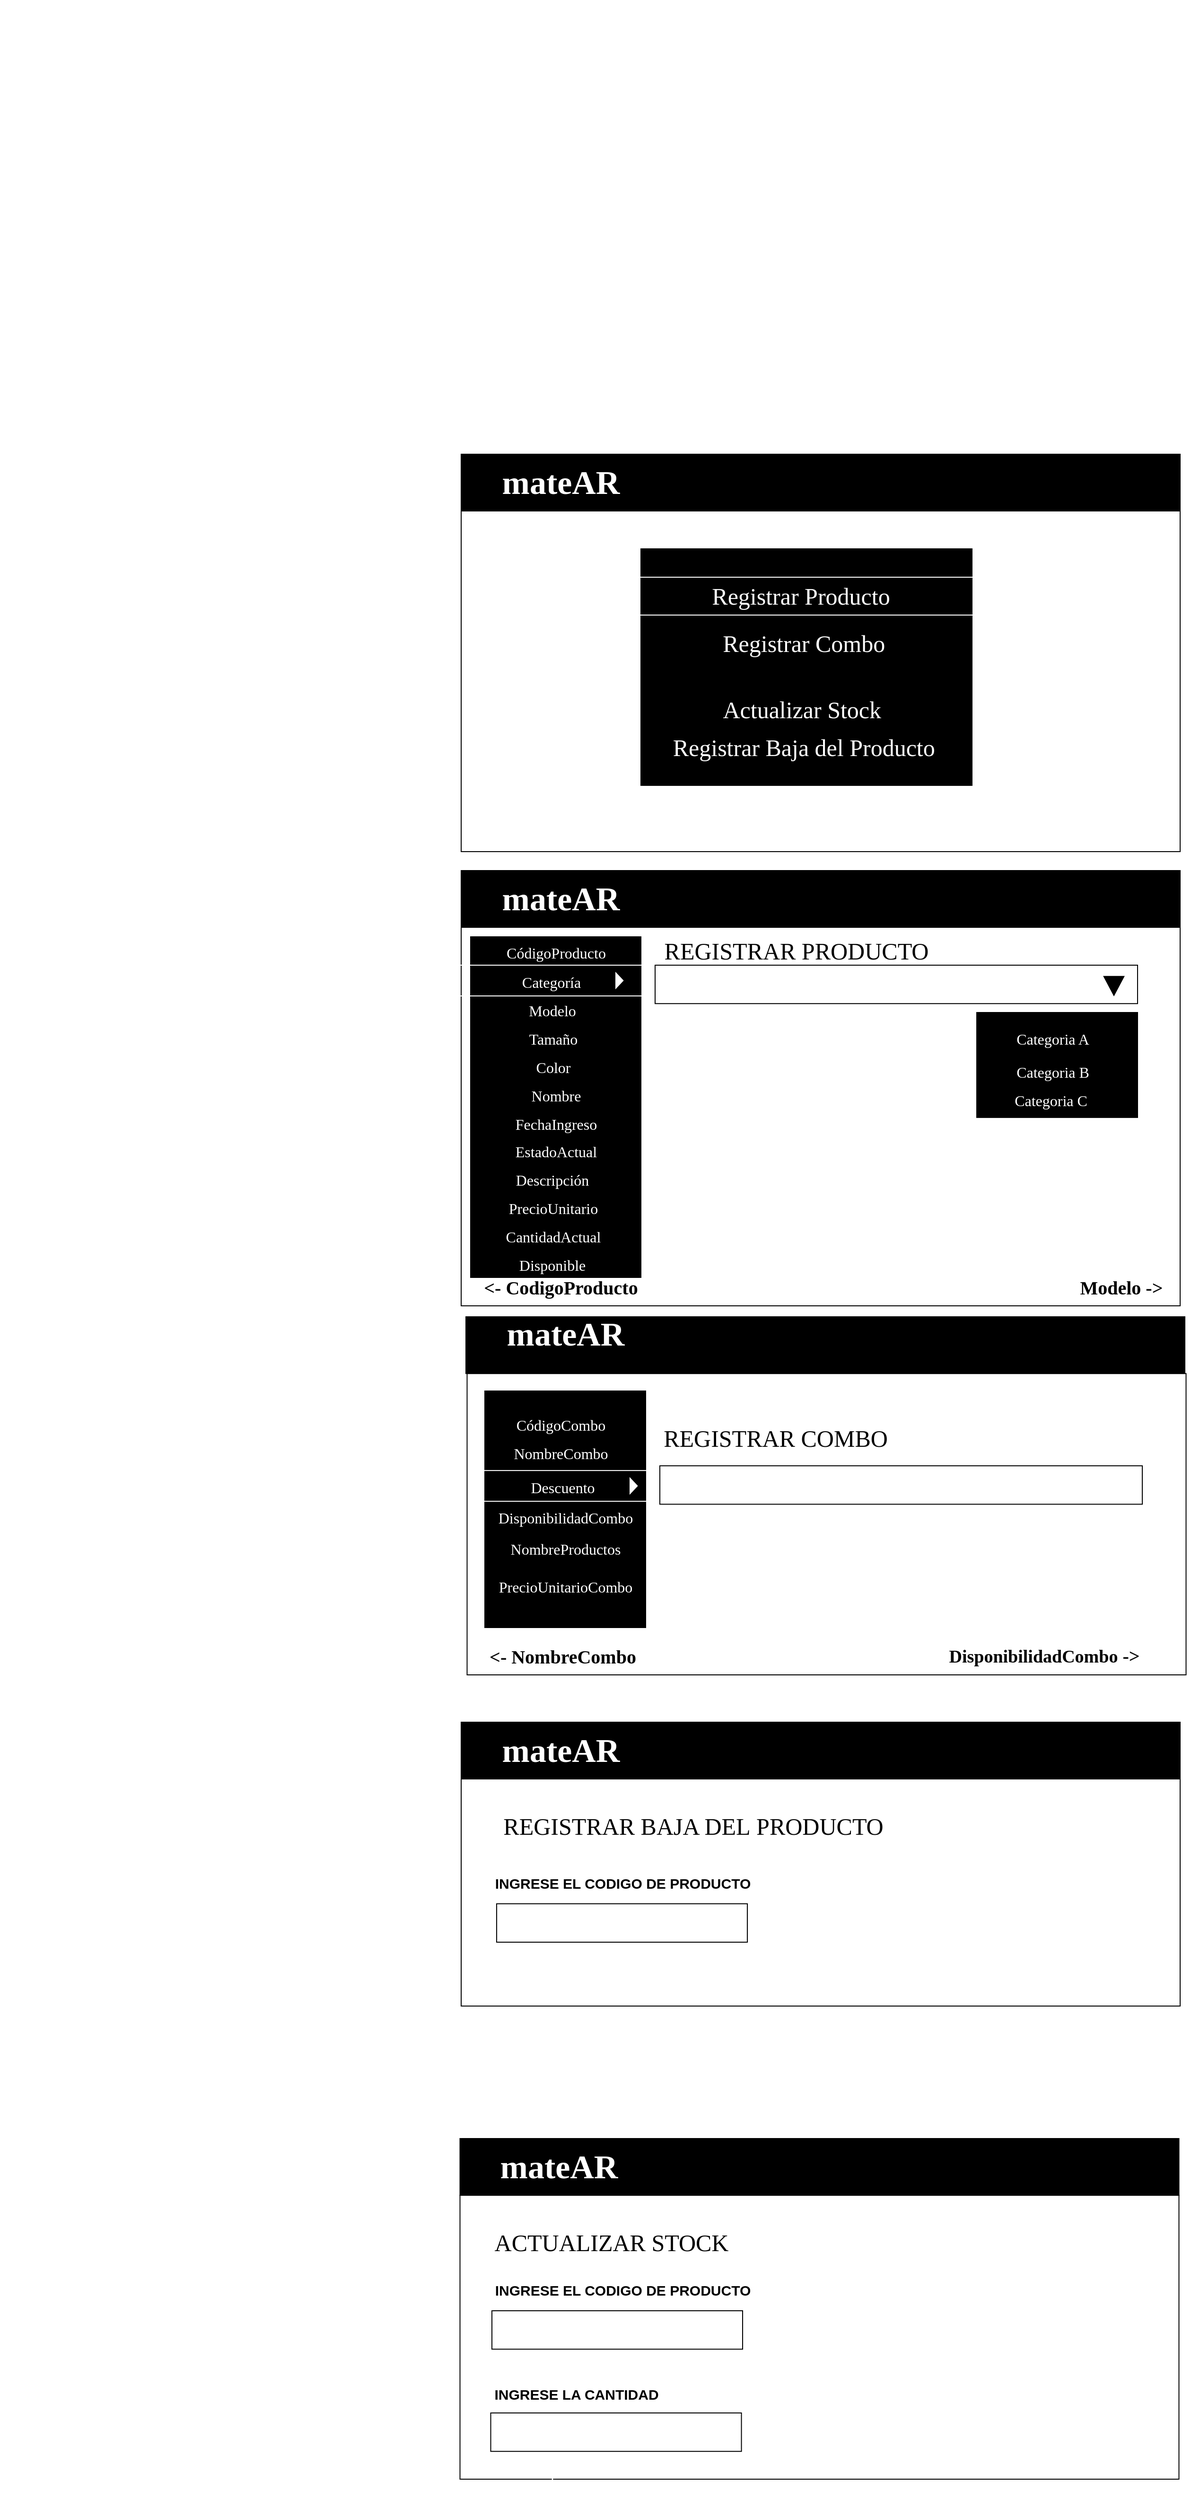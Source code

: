 <mxfile version="15.4.1" type="device"><diagram id="FbhibUbgQ25Hv6gma22Z" name="Page-1"><mxGraphModel dx="1695" dy="1619" grid="1" gridSize="10" guides="1" tooltips="1" connect="1" arrows="1" fold="1" page="1" pageScale="1" pageWidth="827" pageHeight="1169" math="0" shadow="0"><root><mxCell id="0"/><mxCell id="1" parent="0"/><mxCell id="_dUN0VqvDOdPQ3m7g6nz-1" value="" style="whiteSpace=wrap;html=1;noLabel=1;fontColor=none;" parent="1" vertex="1"><mxGeometry x="87.5" y="150" width="760" height="360" as="geometry"/></mxCell><mxCell id="_dUN0VqvDOdPQ3m7g6nz-2" value="" style="whiteSpace=wrap;html=1;fillColor=#000000;" parent="1" vertex="1"><mxGeometry x="87.5" y="90" width="760" height="60" as="geometry"/></mxCell><mxCell id="_dUN0VqvDOdPQ3m7g6nz-5" value="&lt;b style=&quot;font-size: 35px;&quot;&gt;&lt;font style=&quot;font-size: 35px;&quot;&gt;mateAR&lt;/font&gt;&lt;/b&gt;" style="text;html=1;strokeColor=none;fillColor=none;align=center;verticalAlign=middle;whiteSpace=wrap;rounded=0;fontColor=#FFFFFF;fontSize=35;fontFamily=Georgia;" parent="1" vertex="1"><mxGeometry x="87.5" y="90" width="210" height="60" as="geometry"/></mxCell><mxCell id="_dUN0VqvDOdPQ3m7g6nz-10" value="" style="verticalLabelPosition=bottom;verticalAlign=top;html=1;shape=mxgraph.basic.rect;fillColor2=none;strokeWidth=1;size=20;indent=5;labelBackgroundColor=none;fontFamily=Georgia;fontSize=33;fontColor=#FFFFFF;fillColor=#000000;" parent="1" vertex="1"><mxGeometry x="277.5" y="190" width="350" height="250" as="geometry"/></mxCell><mxCell id="_dUN0VqvDOdPQ3m7g6nz-14" value="&lt;font style=&quot;vertical-align: inherit&quot;&gt;&lt;font style=&quot;vertical-align: inherit&quot;&gt;&lt;font style=&quot;vertical-align: inherit&quot;&gt;&lt;font style=&quot;vertical-align: inherit&quot;&gt;&lt;font style=&quot;vertical-align: inherit&quot;&gt;&lt;font style=&quot;vertical-align: inherit&quot;&gt;Registrar Producto&amp;nbsp;&amp;nbsp;&lt;/font&gt;&lt;/font&gt;&lt;/font&gt;&lt;/font&gt;&lt;/font&gt;&lt;/font&gt;" style="text;html=1;fillColor=none;align=center;verticalAlign=middle;whiteSpace=wrap;rounded=0;labelBackgroundColor=none;fontFamily=Georgia;fontSize=25;fontColor=#FFFFFF;labelBorderColor=#000000;shadow=0;strokeColor=#FFFFFF;glass=1;" parent="1" vertex="1"><mxGeometry x="267.5" y="220" width="370" height="40" as="geometry"/></mxCell><mxCell id="_dUN0VqvDOdPQ3m7g6nz-15" value="&lt;font style=&quot;vertical-align: inherit&quot;&gt;&lt;font style=&quot;vertical-align: inherit&quot;&gt;Registrar Combo&amp;nbsp;&lt;/font&gt;&lt;/font&gt;" style="text;html=1;strokeColor=none;fillColor=none;align=center;verticalAlign=middle;whiteSpace=wrap;rounded=0;labelBackgroundColor=none;fontFamily=Georgia;fontSize=25;fontColor=#FFFFFF;" parent="1" vertex="1"><mxGeometry x="277.5" y="270" width="350" height="40" as="geometry"/></mxCell><mxCell id="_dUN0VqvDOdPQ3m7g6nz-16" value="&lt;font style=&quot;vertical-align: inherit&quot;&gt;&lt;font style=&quot;vertical-align: inherit&quot;&gt;&lt;font style=&quot;vertical-align: inherit&quot;&gt;&lt;font style=&quot;vertical-align: inherit&quot;&gt;Actualizar Stock &lt;/font&gt;&lt;/font&gt;&lt;/font&gt;&lt;/font&gt;&lt;span style=&quot;color: rgba(0 , 0 , 0 , 0) ; font-family: monospace ; font-size: 0px&quot;&gt;&lt;font style=&quot;vertical-align: inherit&quot;&gt;&lt;font style=&quot;vertical-align: inherit&quot;&gt;&lt;font style=&quot;vertical-align: inherit&quot;&gt;&lt;font style=&quot;vertical-align: inherit&quot;&gt;% 3CmxGraphModel% 3E% 3Croot% 3E% 3CmxCell% 20id% 3D% 220% 22% 2F% 3E% 3CmxCell% 20id% 3D% 221% 22% 20parent% 3D% 220% 22% 2F% 3E% 3CmxCell% 20id % 3D% 222% 22% 20value% 3D% 22Cargar% 20Combo% 26 amp% 3Bnbsp% 3B% 22% 20style% 3D% 22text% 3Bhtml% 3D1% 3BstrokeColor% 3Dnone% 3BfillColor% 3Dnone% 3Balign% 3Dcenter% 3BverticalAlign% 3Dwmiddle % 3Bround% 3D0% 3BlabelBackgroundColor% 3Dnone% 3BfontFamily% 3DGeorgia% 3BfontSize% 3D25% 3BfontColor% 3D% 23FFFFFF% 3B% 22% 20vertex% 3D% 221% 22% 20parent% 3D% 221% 22% 3E% 3Cmx 3D% 22280% % 22% 20y% 3D% 22170% 22% 20width% 3D% 22350% 22% 20height% 3D% 2240% 22% 20as% 3D% 22geometry% 22% 2F% 3E% 3C% 2FmxCell% 3E% 3C% 2Froot% 3E % 3C% 2FmxGraphModel% 3E&lt;/font&gt;&lt;/font&gt;&lt;/font&gt;&lt;/font&gt;&lt;/span&gt;&lt;span style=&quot;color: rgba(0 , 0 , 0 , 0) ; font-family: monospace ; font-size: 0px&quot;&gt;&lt;font style=&quot;vertical-align: inherit&quot;&gt;&lt;font style=&quot;vertical-align: inherit&quot;&gt;&lt;font style=&quot;vertical-align: inherit&quot;&gt;&lt;font style=&quot;vertical-align: inherit&quot;&gt;% 3CmxGraphModel% 3E% 3Croot% 3E% 3CmxCell% 20id% 3D% 220% 22% 2F% 3E% 3CmxCell% 20id% 3D% 221% 22% 20parent% 3D% 220% 22% 2F% 3E% 3CmxCell% 20id% 3D % 222% 22% 20value% 3D% 22Cargar% 20Combo% 26 amp% 3Bnbsp% 3B% 22% 20style% 3D% 22text% 3Bhtml% 3D1% 3BstrokeColor% 3Dnone% 3BfillColor% 3Dnone% 3Balign% 3Dcenter% 3BverticalAlign% 3DBwitemiddle 3D0% 3BlabelBackgroundColor% 3Dnone% 3BfontFamily% 3DGeorgia% 3BfontSize% 3D25% 3BfontColor% 3D% 23FFFFFF% 3B% 22% 20vertex% 3D% 221% 22% 20parent% 3D% 221% 22% 3E% 3Cmx% 20% 20% 22280% 22% 20y% 3D% 22170% 22% 20width% 3D% 22350% 22% 20height% 3D% 2240% 22% 20as% 3D% 22geometry% 22% 2F% 3E% 3C% 2FmxCell% 3E% 3C% 2Froot% 3E% 3C% 2FmxGraphModel% 3E&lt;/font&gt;&lt;/font&gt;&lt;/font&gt;&lt;/font&gt;&lt;/span&gt;&lt;span style=&quot;color: rgba(0 , 0 , 0 , 0) ; font-family: monospace ; font-size: 0px&quot;&gt;&lt;font style=&quot;vertical-align: inherit&quot;&gt;&lt;font style=&quot;vertical-align: inherit&quot;&gt;&lt;font style=&quot;vertical-align: inherit&quot;&gt;&lt;font style=&quot;vertical-align: inherit&quot;&gt;% 3CmxGraphModel% 3E% 3Croot% 3E% 3CmxCell% 20id% 3D% 220% 22% 2F% 3E% 3CmxCell% 20id% 3D% 221% 22% 20parent% 3D% 220% 22% 2F% 3E% 3CmxCell% 20id% 3D % 222% 22% 20value% 3D% 22Cargar% 20Combo% 26 amp% 3Bnbsp% 3B% 22% 20style% 3D% 22text% 3Bhtml% 3D1% 3BstrokeColor% 3Dnone% 3BfillColor% 3Dnone% 3Balign% 3Dcenter% 3BverticalAlign% 3DBwitemiddle 3D0% 3BlabelBackgroundColor% 3Dnone% 3BfontFamily% 3DGeorgia% 3BfontSize% 3D25% 3BfontColor% 3D% 23FFFFFF% 3B% 22% 20vertex% 3D% 221% 22% 20parent% 3D% 221% 22% 3E% 3Cmx% 20% 20% 22280% 22% 20y% 3D% 22170% 22% 20width% 3D% 22350% 22% 20height% 3D% 2240% 22% 20as% 3D% 22geometry% 22% 2F% 3E% 3C% 2FmxCell% 3E% 3C% 2Froot% 3E% 3C% 2FmxGraphModel% 3E&lt;/font&gt;&lt;/font&gt;&lt;/font&gt;&lt;/font&gt;&lt;/span&gt;" style="text;html=1;strokeColor=none;fillColor=none;align=center;verticalAlign=middle;whiteSpace=wrap;rounded=0;labelBackgroundColor=none;fontFamily=Georgia;fontSize=25;fontColor=#FFFFFF;" parent="1" vertex="1"><mxGeometry x="276.25" y="340" width="350" height="40" as="geometry"/></mxCell><mxCell id="_dUN0VqvDOdPQ3m7g6nz-17" value="Registrar Baja&amp;nbsp;" style="text;html=1;strokeColor=none;fillColor=none;align=center;verticalAlign=middle;whiteSpace=wrap;rounded=0;labelBackgroundColor=none;fontFamily=Georgia;fontSize=25;fontColor=#FFFFFF;" parent="1" vertex="1"><mxGeometry x="-400" y="-390" width="350" height="40" as="geometry"/></mxCell><mxCell id="_dUN0VqvDOdPQ3m7g6nz-18" value="" style="whiteSpace=wrap;html=1;noLabel=1;fontColor=none;labelBorderColor=#FFFFFF;" parent="1" vertex="1"><mxGeometry x="87.5" y="590" width="760" height="400" as="geometry"/></mxCell><mxCell id="_dUN0VqvDOdPQ3m7g6nz-19" value="" style="whiteSpace=wrap;html=1;fillColor=#000000;" parent="1" vertex="1"><mxGeometry x="87.5" y="530" width="760" height="60" as="geometry"/></mxCell><mxCell id="_dUN0VqvDOdPQ3m7g6nz-20" value="&lt;b style=&quot;font-size: 35px;&quot;&gt;&lt;font style=&quot;font-size: 35px;&quot;&gt;mateAR&lt;/font&gt;&lt;/b&gt;" style="text;html=1;strokeColor=none;fillColor=none;align=center;verticalAlign=middle;whiteSpace=wrap;rounded=0;fontColor=#FFFFFF;fontSize=35;fontFamily=Georgia;" parent="1" vertex="1"><mxGeometry x="87.5" y="530" width="210" height="60" as="geometry"/></mxCell><mxCell id="_dUN0VqvDOdPQ3m7g6nz-27" value="" style="whiteSpace=wrap;html=1;fillColor=#000000;" parent="1" vertex="1"><mxGeometry x="97.5" y="600" width="180" height="360" as="geometry"/></mxCell><mxCell id="_dUN0VqvDOdPQ3m7g6nz-29" value="REGISTRAR PRODUCTO" style="text;html=1;strokeColor=none;fillColor=none;align=center;verticalAlign=middle;whiteSpace=wrap;rounded=0;shadow=0;glass=1;labelBackgroundColor=none;fontFamily=Georgia;fontSize=25;fontColor=none;" parent="1" vertex="1"><mxGeometry x="282.5" y="595" width="317.5" height="40" as="geometry"/></mxCell><mxCell id="_dUN0VqvDOdPQ3m7g6nz-30" value="&lt;font color=&quot;#ffffff&quot; style=&quot;font-size: 16px&quot;&gt;CódigoProducto&lt;/font&gt;" style="text;html=1;strokeColor=none;fillColor=none;align=center;verticalAlign=middle;whiteSpace=wrap;rounded=0;shadow=0;glass=1;labelBackgroundColor=none;fontFamily=Georgia;fontSize=20;fontColor=none;" parent="1" vertex="1"><mxGeometry x="97.5" y="600" width="180" height="30" as="geometry"/></mxCell><mxCell id="_dUN0VqvDOdPQ3m7g6nz-32" value="&lt;font color=&quot;#ffffff&quot;&gt;&lt;span style=&quot;font-size: 16px&quot;&gt;Modelo&lt;/span&gt;&lt;/font&gt;" style="text;html=1;strokeColor=none;fillColor=none;align=center;verticalAlign=middle;whiteSpace=wrap;rounded=0;shadow=0;glass=1;labelBackgroundColor=none;fontFamily=Georgia;fontSize=20;fontColor=none;" parent="1" vertex="1"><mxGeometry x="93.75" y="660.62" width="180" height="30" as="geometry"/></mxCell><mxCell id="_dUN0VqvDOdPQ3m7g6nz-33" value="&lt;font color=&quot;#ffffff&quot;&gt;&lt;span style=&quot;font-size: 16px&quot;&gt;FechaIngreso&lt;/span&gt;&lt;/font&gt;" style="text;html=1;strokeColor=none;fillColor=none;align=center;verticalAlign=middle;whiteSpace=wrap;rounded=0;shadow=0;glass=1;labelBackgroundColor=none;fontFamily=Georgia;fontSize=20;fontColor=none;" parent="1" vertex="1"><mxGeometry x="97.5" y="780.62" width="180" height="30" as="geometry"/></mxCell><mxCell id="_dUN0VqvDOdPQ3m7g6nz-34" value="&lt;font color=&quot;#ffffff&quot;&gt;&lt;span style=&quot;font-size: 16px&quot;&gt;Tamaño&lt;/span&gt;&lt;/font&gt;&lt;span style=&quot;color: rgba(0 , 0 , 0 , 0) ; font-family: monospace ; font-size: 0px&quot;&gt;%3CmxGraphModel%3E%3Croot%3E%3CmxCell%20id%3D%220%22%2F%3E%3CmxCell%20id%3D%221%22%20parent%3D%220%22%2F%3E%3CmxCell%20id%3D%222%22%20value%3D%22%26lt%3Bfont%20color%3D%26quot%3B%23ffffff%26quot%3B%26gt%3B%26lt%3Bspan%20style%3D%26quot%3Bfont-size%3A%2016px%26quot%3B%26gt%3BFechaIngreso%26lt%3B%2Fspan%26gt%3B%26lt%3B%2Ffont%26gt%3B%22%20style%3D%22text%3Bhtml%3D1%3BstrokeColor%3Dnone%3BfillColor%3Dnone%3Balign%3Dcenter%3BverticalAlign%3Dmiddle%3BwhiteSpace%3Dwrap%3Brounded%3D0%3Bshadow%3D0%3Bglass%3D1%3BlabelBackgroundColor%3Dnone%3BfontFamily%3DGeorgia%3BfontSize%3D20%3BfontColor%3Dnone%3B%22%20vertex%3D%221%22%20parent%3D%221%22%3E%3CmxGeometry%20x%3D%22100%22%20y%3D%22620%22%20width%3D%22180%22%20height%3D%2230%22%20as%3D%22geometry%22%2F%3E%3C%2FmxCell%3E%3C%2Froot%3E%3C%2FmxGraphModel%3E&lt;/span&gt;" style="text;html=1;strokeColor=none;fillColor=none;align=center;verticalAlign=middle;whiteSpace=wrap;rounded=0;shadow=0;glass=1;labelBackgroundColor=none;fontFamily=Georgia;fontSize=20;fontColor=none;" parent="1" vertex="1"><mxGeometry x="95" y="690.62" width="180" height="30" as="geometry"/></mxCell><mxCell id="_dUN0VqvDOdPQ3m7g6nz-35" value="&lt;font color=&quot;#ffffff&quot;&gt;&lt;span style=&quot;font-size: 16px&quot;&gt;Color&lt;/span&gt;&lt;/font&gt;&lt;span style=&quot;color: rgba(0 , 0 , 0 , 0) ; font-family: monospace ; font-size: 0px&quot;&gt;%3CmxGraphModel%3E%3Croot%3E%3CmxCell%20id%3D%220%22%2F%3E%3CmxCell%20id%3D%221%22%20parent%3D%220%22%2F%3E%3CmxCell%20id%3D%222%22%20value%3D%22%26lt%3Bfont%20color%3D%26quot%3B%23ffffff%26quot%3B%26gt%3B%26lt%3Bspan%20style%3D%26quot%3Bfont-size%3A%2016px%26quot%3B%26gt%3BTama%C3%B1o%26lt%3B%2Fspan%26gt%3B%26lt%3B%2Ffont%26gt%3B%26lt%3Bspan%20style%3D%26quot%3Bcolor%3A%20rgba(0%20%2C%200%20%2C%200%20%2C%200)%20%3B%20font-family%3A%20monospace%20%3B%20font-size%3A%200px%26quot%3B%26gt%3B%253CmxGraphModel%253E%253Croot%253E%253CmxCell%2520id%253D%25220%2522%252F%253E%253CmxCell%2520id%253D%25221%2522%2520parent%253D%25220%2522%252F%253E%253CmxCell%2520id%253D%25222%2522%2520value%253D%2522%2526lt%253Bfont%2520color%253D%2526quot%253B%2523ffffff%2526quot%253B%2526gt%253B%2526lt%253Bspan%2520style%253D%2526quot%253Bfont-size%253A%252016px%2526quot%253B%2526gt%253BFechaIngreso%2526lt%253B%252Fspan%2526gt%253B%2526lt%253B%252Ffont%2526gt%253B%2522%2520style%253D%2522text%253Bhtml%253D1%253BstrokeColor%253Dnone%253BfillColor%253Dnone%253Balign%253Dcenter%253BverticalAlign%253Dmiddle%253BwhiteSpace%253Dwrap%253Brounded%253D0%253Bshadow%253D0%253Bglass%253D1%253BlabelBackgroundColor%253Dnone%253BfontFamily%253DGeorgia%253BfontSize%253D20%253BfontColor%253Dnone%253B%2522%2520vertex%253D%25221%2522%2520parent%253D%25221%2522%253E%253CmxGeometry%2520x%253D%2522100%2522%2520y%253D%2522620%2522%2520width%253D%2522180%2522%2520height%253D%252230%2522%2520as%253D%2522geometry%2522%252F%253E%253C%252FmxCell%253E%253C%252Froot%253E%253C%252FmxGraphModel%253E%26lt%3B%2Fspan%26gt%3B%22%20style%3D%22text%3Bhtml%3D1%3BstrokeColor%3Dnone%3BfillColor%3Dnone%3Balign%3Dcenter%3BverticalAlign%3Dmiddle%3BwhiteSpace%3Dwrap%3Brounded%3D0%3Bshadow%3D0%3Bglass%3D1%3BlabelBackgroundColor%3Dnone%3BfontFamily%3DGeorgia%3BfontSize%3D20%3BfontColor%3Dnone%3B%22%20vertex%3D%221%22%20parent%3D%221%22%3E%3CmxGeometry%20x%3D%22100%22%20y%3D%22650%22%20width%3D%22180%22%20height%3D%2230%22%20as%3D%22geometry%22%2F%3E%3C%2FmxCell%3E%3C%2Froot%3E%3C%2FmxGraphModel%3E&lt;/span&gt;" style="text;html=1;strokeColor=none;fillColor=none;align=center;verticalAlign=middle;whiteSpace=wrap;rounded=0;shadow=0;glass=1;labelBackgroundColor=none;fontFamily=Georgia;fontSize=20;fontColor=none;" parent="1" vertex="1"><mxGeometry x="95" y="720.62" width="180" height="30" as="geometry"/></mxCell><mxCell id="_dUN0VqvDOdPQ3m7g6nz-36" value="&lt;font color=&quot;#ffffff&quot;&gt;&lt;span style=&quot;font-size: 16px&quot;&gt;Categoría&lt;/span&gt;&lt;/font&gt;" style="text;html=1;fillColor=none;align=center;verticalAlign=middle;whiteSpace=wrap;rounded=0;shadow=0;glass=1;labelBackgroundColor=none;fontFamily=Georgia;fontSize=20;fontColor=none;strokeColor=#FFFFFF;" parent="1" vertex="1"><mxGeometry x="82.5" y="630" width="200" height="32.5" as="geometry"/></mxCell><mxCell id="_dUN0VqvDOdPQ3m7g6nz-37" value="&lt;font color=&quot;#ffffff&quot;&gt;&lt;span style=&quot;font-size: 16px&quot;&gt;&lt;font style=&quot;vertical-align: inherit&quot;&gt;&lt;font style=&quot;vertical-align: inherit&quot;&gt;PrecioUnitario&lt;/font&gt;&lt;/font&gt;&lt;/span&gt;&lt;/font&gt;" style="text;html=1;strokeColor=none;fillColor=none;align=center;verticalAlign=middle;whiteSpace=wrap;rounded=0;shadow=0;glass=1;labelBackgroundColor=none;fontFamily=Georgia;fontSize=20;fontColor=none;" parent="1" vertex="1"><mxGeometry x="95" y="870" width="180" height="30" as="geometry"/></mxCell><mxCell id="_dUN0VqvDOdPQ3m7g6nz-39" value="&lt;font color=&quot;#ffffff&quot;&gt;&lt;span style=&quot;font-size: 16px&quot;&gt;Descripción&lt;/span&gt;&lt;/font&gt;" style="text;html=1;strokeColor=none;fillColor=none;align=center;verticalAlign=middle;whiteSpace=wrap;rounded=0;shadow=0;glass=1;labelBackgroundColor=none;fontFamily=Georgia;fontSize=20;fontColor=none;" parent="1" vertex="1"><mxGeometry x="93.75" y="840" width="180" height="30" as="geometry"/></mxCell><mxCell id="_dUN0VqvDOdPQ3m7g6nz-42" value="" style="triangle;whiteSpace=wrap;html=1;rounded=0;shadow=0;glass=1;fontFamily=Georgia;fontSize=20;fontColor=none;strokeColor=#000000;fillColor=#FFFFFF;" parent="1" vertex="1"><mxGeometry x="250" y="635.63" width="10" height="21.25" as="geometry"/></mxCell><mxCell id="_dUN0VqvDOdPQ3m7g6nz-43" value="" style="rounded=0;whiteSpace=wrap;html=1;shadow=0;glass=0;fontFamily=Georgia;fontSize=20;fontColor=none;strokeColor=#000000;fillColor=#FFFFFF;align=left;" parent="1" vertex="1"><mxGeometry x="292.5" y="630" width="510" height="40.62" as="geometry"/></mxCell><mxCell id="_dUN0VqvDOdPQ3m7g6nz-44" value="" style="triangle;whiteSpace=wrap;html=1;rounded=0;shadow=0;glass=1;fontFamily=Georgia;fontSize=20;fontColor=none;rotation=90;fillColor=#000000;" parent="1" vertex="1"><mxGeometry x="767.5" y="641.25" width="20" height="21.25" as="geometry"/></mxCell><mxCell id="_dUN0VqvDOdPQ3m7g6nz-45" value="" style="rounded=0;whiteSpace=wrap;html=1;shadow=0;glass=0;fontFamily=Georgia;fontSize=20;fontColor=none;strokeColor=#000000;fillColor=#000000;" parent="1" vertex="1"><mxGeometry x="632.5" y="680" width="170" height="110.94" as="geometry"/></mxCell><mxCell id="_dUN0VqvDOdPQ3m7g6nz-46" value="&lt;font color=&quot;#ffffff&quot;&gt;&lt;span style=&quot;font-size: 16px&quot;&gt;Categoria A&lt;/span&gt;&lt;/font&gt;" style="text;html=1;strokeColor=none;fillColor=none;align=center;verticalAlign=middle;whiteSpace=wrap;rounded=0;shadow=0;glass=1;labelBackgroundColor=none;fontFamily=Georgia;fontSize=20;fontColor=none;" parent="1" vertex="1"><mxGeometry x="622.5" y="690.62" width="180" height="30" as="geometry"/></mxCell><mxCell id="_dUN0VqvDOdPQ3m7g6nz-47" value="&lt;span style=&quot;color: rgb(255 , 255 , 255) ; font-size: 16px&quot;&gt;Categoria B&lt;/span&gt;" style="text;html=1;strokeColor=none;fillColor=none;align=center;verticalAlign=middle;whiteSpace=wrap;rounded=0;shadow=0;glass=1;labelBackgroundColor=none;fontFamily=Georgia;fontSize=20;fontColor=none;" parent="1" vertex="1"><mxGeometry x="622.5" y="725.78" width="180" height="30" as="geometry"/></mxCell><mxCell id="_dUN0VqvDOdPQ3m7g6nz-48" value="&lt;span style=&quot;color: rgb(255 , 255 , 255) ; font-size: 16px&quot;&gt;Categoria C&amp;nbsp;&lt;/span&gt;" style="text;html=1;strokeColor=none;fillColor=none;align=center;verticalAlign=middle;whiteSpace=wrap;rounded=0;shadow=0;glass=1;labelBackgroundColor=none;fontFamily=Georgia;fontSize=20;fontColor=none;" parent="1" vertex="1"><mxGeometry x="622.5" y="755.78" width="180" height="30" as="geometry"/></mxCell><mxCell id="_dUN0VqvDOdPQ3m7g6nz-49" value="Modelo -&amp;gt;" style="text;html=1;strokeColor=none;fillColor=none;align=center;verticalAlign=middle;whiteSpace=wrap;rounded=0;shadow=0;glass=0;fontFamily=Georgia;fontSize=20;fontColor=none;fontStyle=1" parent="1" vertex="1"><mxGeometry x="702.5" y="950" width="165" height="40" as="geometry"/></mxCell><mxCell id="_dUN0VqvDOdPQ3m7g6nz-50" value="&amp;lt;- CodigoProducto" style="text;html=1;strokeColor=none;fillColor=none;align=center;verticalAlign=middle;whiteSpace=wrap;rounded=0;shadow=0;glass=0;fontFamily=Georgia;fontSize=20;fontColor=none;fontStyle=1;strokeWidth=0;" parent="1" vertex="1"><mxGeometry x="87.5" y="950" width="210" height="40" as="geometry"/></mxCell><mxCell id="XlYpgnOQyE8UtT6nfnZe-3" value="" style="whiteSpace=wrap;html=1;noLabel=1;fontColor=none;labelBorderColor=#FFFFFF;" parent="1" vertex="1"><mxGeometry x="93.75" y="1061.56" width="760" height="318.44" as="geometry"/></mxCell><mxCell id="XlYpgnOQyE8UtT6nfnZe-4" value="" style="whiteSpace=wrap;html=1;fillColor=#000000;" parent="1" vertex="1"><mxGeometry x="92.5" y="1001.56" width="760" height="60" as="geometry"/></mxCell><mxCell id="XlYpgnOQyE8UtT6nfnZe-5" value="&lt;b style=&quot;font-size: 35px;&quot;&gt;&lt;font style=&quot;font-size: 35px;&quot;&gt;mateAR&lt;/font&gt;&lt;/b&gt;" style="text;html=1;strokeColor=none;fillColor=none;align=center;verticalAlign=middle;whiteSpace=wrap;rounded=0;fontColor=#FFFFFF;fontSize=35;fontFamily=Georgia;" parent="1" vertex="1"><mxGeometry x="92.5" y="990" width="210" height="60" as="geometry"/></mxCell><mxCell id="XlYpgnOQyE8UtT6nfnZe-7" value="&lt;span&gt;REGISTRAR COMBO&lt;/span&gt;" style="text;html=1;strokeColor=none;fillColor=none;align=center;verticalAlign=middle;whiteSpace=wrap;rounded=0;shadow=0;glass=1;labelBackgroundColor=none;fontFamily=Georgia;fontSize=25;fontColor=none;" parent="1" vertex="1"><mxGeometry x="260" y="1110" width="320" height="40" as="geometry"/></mxCell><mxCell id="XlYpgnOQyE8UtT6nfnZe-10" value="&lt;font color=&quot;#ffffff&quot;&gt;&lt;span style=&quot;font-size: 16px&quot;&gt;FechaIngreso&lt;/span&gt;&lt;/font&gt;" style="text;html=1;strokeColor=none;fillColor=none;align=center;verticalAlign=middle;whiteSpace=wrap;rounded=0;shadow=0;glass=1;labelBackgroundColor=none;fontFamily=Georgia;fontSize=20;fontColor=none;" parent="1" vertex="1"><mxGeometry x="102.5" y="1250" width="180" height="30" as="geometry"/></mxCell><mxCell id="XlYpgnOQyE8UtT6nfnZe-12" value="&lt;font color=&quot;#ffffff&quot;&gt;&lt;span style=&quot;font-size: 16px&quot;&gt;Color&lt;/span&gt;&lt;/font&gt;&lt;span style=&quot;color: rgba(0 , 0 , 0 , 0) ; font-family: monospace ; font-size: 0px&quot;&gt;%3CmxGraphModel%3E%3Croot%3E%3CmxCell%20id%3D%220%22%2F%3E%3CmxCell%20id%3D%221%22%20parent%3D%220%22%2F%3E%3CmxCell%20id%3D%222%22%20value%3D%22%26lt%3Bfont%20color%3D%26quot%3B%23ffffff%26quot%3B%26gt%3B%26lt%3Bspan%20style%3D%26quot%3Bfont-size%3A%2016px%26quot%3B%26gt%3BTama%C3%B1o%26lt%3B%2Fspan%26gt%3B%26lt%3B%2Ffont%26gt%3B%26lt%3Bspan%20style%3D%26quot%3Bcolor%3A%20rgba(0%20%2C%200%20%2C%200%20%2C%200)%20%3B%20font-family%3A%20monospace%20%3B%20font-size%3A%200px%26quot%3B%26gt%3B%253CmxGraphModel%253E%253Croot%253E%253CmxCell%2520id%253D%25220%2522%252F%253E%253CmxCell%2520id%253D%25221%2522%2520parent%253D%25220%2522%252F%253E%253CmxCell%2520id%253D%25222%2522%2520value%253D%2522%2526lt%253Bfont%2520color%253D%2526quot%253B%2523ffffff%2526quot%253B%2526gt%253B%2526lt%253Bspan%2520style%253D%2526quot%253Bfont-size%253A%252016px%2526quot%253B%2526gt%253BFechaIngreso%2526lt%253B%252Fspan%2526gt%253B%2526lt%253B%252Ffont%2526gt%253B%2522%2520style%253D%2522text%253Bhtml%253D1%253BstrokeColor%253Dnone%253BfillColor%253Dnone%253Balign%253Dcenter%253BverticalAlign%253Dmiddle%253BwhiteSpace%253Dwrap%253Brounded%253D0%253Bshadow%253D0%253Bglass%253D1%253BlabelBackgroundColor%253Dnone%253BfontFamily%253DGeorgia%253BfontSize%253D20%253BfontColor%253Dnone%253B%2522%2520vertex%253D%25221%2522%2520parent%253D%25221%2522%253E%253CmxGeometry%2520x%253D%2522100%2522%2520y%253D%2522620%2522%2520width%253D%2522180%2522%2520height%253D%252230%2522%2520as%253D%2522geometry%2522%252F%253E%253C%252FmxCell%253E%253C%252Froot%253E%253C%252FmxGraphModel%253E%26lt%3B%2Fspan%26gt%3B%22%20style%3D%22text%3Bhtml%3D1%3BstrokeColor%3Dnone%3BfillColor%3Dnone%3Balign%3Dcenter%3BverticalAlign%3Dmiddle%3BwhiteSpace%3Dwrap%3Brounded%3D0%3Bshadow%3D0%3Bglass%3D1%3BlabelBackgroundColor%3Dnone%3BfontFamily%3DGeorgia%3BfontSize%3D20%3BfontColor%3Dnone%3B%22%20vertex%3D%221%22%20parent%3D%221%22%3E%3CmxGeometry%20x%3D%22100%22%20y%3D%22650%22%20width%3D%22180%22%20height%3D%2230%22%20as%3D%22geometry%22%2F%3E%3C%2FmxCell%3E%3C%2Froot%3E%3C%2FmxGraphModel%3E&lt;/span&gt;" style="text;html=1;strokeColor=none;fillColor=none;align=center;verticalAlign=middle;whiteSpace=wrap;rounded=0;shadow=0;glass=1;labelBackgroundColor=none;fontFamily=Georgia;fontSize=20;fontColor=none;" parent="1" vertex="1"><mxGeometry x="102.5" y="1220" width="180" height="30" as="geometry"/></mxCell><mxCell id="XlYpgnOQyE8UtT6nfnZe-14" value="&lt;font color=&quot;#ffffff&quot;&gt;&lt;span style=&quot;font-size: 16px&quot;&gt;PrecioUnitario&lt;/span&gt;&lt;/font&gt;" style="text;html=1;strokeColor=none;fillColor=none;align=center;verticalAlign=middle;whiteSpace=wrap;rounded=0;shadow=0;glass=1;labelBackgroundColor=none;fontFamily=Georgia;fontSize=20;fontColor=none;" parent="1" vertex="1"><mxGeometry x="102.5" y="1280" width="180" height="30" as="geometry"/></mxCell><mxCell id="XlYpgnOQyE8UtT6nfnZe-15" value="&lt;font color=&quot;#ffffff&quot;&gt;&lt;span style=&quot;font-size: 16px&quot;&gt;Descripción&lt;/span&gt;&lt;/font&gt;" style="text;html=1;strokeColor=none;fillColor=none;align=center;verticalAlign=middle;whiteSpace=wrap;rounded=0;shadow=0;glass=1;labelBackgroundColor=none;fontFamily=Georgia;fontSize=20;fontColor=none;" parent="1" vertex="1"><mxGeometry x="102.5" y="1310" width="180" height="30" as="geometry"/></mxCell><mxCell id="XlYpgnOQyE8UtT6nfnZe-17" value="" style="rounded=0;whiteSpace=wrap;html=1;shadow=0;glass=0;fontFamily=Georgia;fontSize=20;fontColor=none;strokeColor=#000000;fillColor=#FFFFFF;align=left;" parent="1" vertex="1"><mxGeometry x="297.5" y="1159.06" width="510" height="40.62" as="geometry"/></mxCell><mxCell id="XlYpgnOQyE8UtT6nfnZe-19" value="" style="rounded=0;whiteSpace=wrap;html=1;shadow=0;glass=0;fontFamily=Georgia;fontSize=20;fontColor=none;strokeColor=#000000;fillColor=#000000;" parent="1" vertex="1"><mxGeometry x="112.5" y="1080" width="170" height="250" as="geometry"/></mxCell><mxCell id="XlYpgnOQyE8UtT6nfnZe-27" value="&lt;font color=&quot;#ffffff&quot; style=&quot;font-size: 16px&quot;&gt;&lt;font style=&quot;vertical-align: inherit&quot;&gt;&lt;font style=&quot;vertical-align: inherit&quot;&gt;CódigoCombo&lt;/font&gt;&lt;/font&gt;&lt;/font&gt;" style="text;html=1;strokeColor=none;fillColor=none;align=center;verticalAlign=middle;whiteSpace=wrap;rounded=0;shadow=0;glass=1;labelBackgroundColor=none;fontFamily=Georgia;fontSize=20;fontColor=none;" parent="1" vertex="1"><mxGeometry x="102.5" y="1099.06" width="180" height="30" as="geometry"/></mxCell><mxCell id="XlYpgnOQyE8UtT6nfnZe-29" value="&lt;font color=&quot;#ffffff&quot;&gt;&lt;span style=&quot;font-size: 16px&quot;&gt;&lt;font style=&quot;vertical-align: inherit&quot;&gt;&lt;font style=&quot;vertical-align: inherit&quot;&gt;DisponibilidadCombo&lt;/font&gt;&lt;/font&gt;&lt;/span&gt;&lt;/font&gt;" style="text;html=1;strokeColor=none;fillColor=none;align=center;verticalAlign=middle;whiteSpace=wrap;rounded=0;shadow=0;glass=1;labelBackgroundColor=none;fontFamily=Georgia;fontSize=20;fontColor=none;" parent="1" vertex="1"><mxGeometry x="107.5" y="1196.56" width="180" height="30" as="geometry"/></mxCell><mxCell id="XlYpgnOQyE8UtT6nfnZe-31" value="&lt;font color=&quot;#ffffff&quot;&gt;&lt;span style=&quot;font-size: 16px&quot;&gt;Descuento&lt;/span&gt;&lt;/font&gt;" style="text;html=1;fillColor=none;align=center;verticalAlign=middle;whiteSpace=wrap;rounded=0;shadow=0;glass=1;labelBackgroundColor=none;fontFamily=Georgia;fontSize=20;fontColor=none;strokeColor=#FFFFFF;" parent="1" vertex="1"><mxGeometry x="95" y="1164.06" width="200" height="32.5" as="geometry"/></mxCell><mxCell id="XlYpgnOQyE8UtT6nfnZe-32" value="&lt;span style=&quot;color: rgb(255 , 255 , 255) ; font-size: 16px&quot;&gt;PrecioUnitarioCombo&lt;/span&gt;" style="text;html=1;strokeColor=none;fillColor=none;align=center;verticalAlign=middle;whiteSpace=wrap;rounded=0;shadow=0;glass=1;labelBackgroundColor=none;fontFamily=Georgia;fontSize=20;fontColor=none;" parent="1" vertex="1"><mxGeometry x="107.5" y="1270.0" width="180" height="30" as="geometry"/></mxCell><mxCell id="XlYpgnOQyE8UtT6nfnZe-33" value="&lt;font style=&quot;font-size: 19px&quot;&gt;DisponibilidadCombo&lt;/font&gt;&amp;nbsp;-&amp;gt;" style="text;html=1;strokeColor=none;fillColor=none;align=center;verticalAlign=middle;whiteSpace=wrap;rounded=0;shadow=0;glass=0;fontFamily=Georgia;fontSize=20;fontColor=none;fontStyle=1" parent="1" vertex="1"><mxGeometry x="540" y="1340" width="327.5" height="40" as="geometry"/></mxCell><mxCell id="XlYpgnOQyE8UtT6nfnZe-34" value="&amp;lt;- NombreCombo" style="text;html=1;strokeColor=none;fillColor=none;align=center;verticalAlign=middle;whiteSpace=wrap;rounded=0;shadow=0;glass=0;fontFamily=Georgia;fontSize=20;fontColor=none;fontStyle=1" parent="1" vertex="1"><mxGeometry x="90" y="1340" width="210" height="40" as="geometry"/></mxCell><mxCell id="XlYpgnOQyE8UtT6nfnZe-37" value="" style="triangle;whiteSpace=wrap;html=1;rounded=0;shadow=0;glass=1;fontFamily=Georgia;fontSize=20;fontColor=none;strokeColor=#000000;fillColor=#FFFFFF;" parent="1" vertex="1"><mxGeometry x="265" y="1169.69" width="10" height="21.25" as="geometry"/></mxCell><mxCell id="tTyCDfBSlEbfDafRGNJW-1" value="&lt;font color=&quot;#ffffff&quot;&gt;&lt;span style=&quot;font-size: 16px&quot;&gt;&lt;font style=&quot;vertical-align: inherit&quot;&gt;&lt;font style=&quot;vertical-align: inherit&quot;&gt;&lt;font style=&quot;vertical-align: inherit&quot;&gt;&lt;font style=&quot;vertical-align: inherit&quot;&gt;&lt;font style=&quot;vertical-align: inherit&quot;&gt;&lt;font style=&quot;vertical-align: inherit&quot;&gt;&lt;font style=&quot;vertical-align: inherit&quot;&gt;&lt;font style=&quot;vertical-align: inherit&quot;&gt;&lt;font style=&quot;vertical-align: inherit&quot;&gt;&lt;font style=&quot;vertical-align: inherit&quot;&gt;&lt;font style=&quot;vertical-align: inherit&quot;&gt;&lt;font style=&quot;vertical-align: inherit&quot;&gt;&lt;font style=&quot;vertical-align: inherit&quot;&gt;&lt;font style=&quot;vertical-align: inherit&quot;&gt;&lt;font style=&quot;vertical-align: inherit&quot;&gt;&lt;font style=&quot;vertical-align: inherit&quot;&gt;&lt;font style=&quot;vertical-align: inherit&quot;&gt;&lt;font style=&quot;vertical-align: inherit&quot;&gt;NombreCombo&lt;/font&gt;&lt;/font&gt;&lt;/font&gt;&lt;/font&gt;&lt;/font&gt;&lt;/font&gt;&lt;/font&gt;&lt;/font&gt;&lt;/font&gt;&lt;/font&gt;&lt;/font&gt;&lt;/font&gt;&lt;/font&gt;&lt;/font&gt;&lt;/font&gt;&lt;/font&gt;&lt;/font&gt;&lt;/font&gt;&lt;/span&gt;&lt;/font&gt;" style="text;html=1;strokeColor=none;fillColor=none;align=center;verticalAlign=middle;whiteSpace=wrap;rounded=0;shadow=0;glass=1;labelBackgroundColor=none;fontFamily=Georgia;fontSize=20;fontColor=none;" parent="1" vertex="1"><mxGeometry x="102.5" y="1129.06" width="180" height="30" as="geometry"/></mxCell><mxCell id="tTyCDfBSlEbfDafRGNJW-4" value="&lt;font style=&quot;vertical-align: inherit&quot;&gt;&lt;font style=&quot;vertical-align: inherit&quot;&gt;&lt;font style=&quot;vertical-align: inherit&quot;&gt;&lt;font style=&quot;vertical-align: inherit&quot;&gt;Registrar Baja del Producto&amp;nbsp;&lt;/font&gt;&lt;/font&gt;&lt;/font&gt;&lt;/font&gt;&lt;span style=&quot;color: rgba(0 , 0 , 0 , 0) ; font-family: monospace ; font-size: 0px&quot;&gt;&lt;font style=&quot;vertical-align: inherit&quot;&gt;&lt;font style=&quot;vertical-align: inherit&quot;&gt;&lt;font style=&quot;vertical-align: inherit&quot;&gt;&lt;font style=&quot;vertical-align: inherit&quot;&gt;% 3CmxGraphModel% 3E% 3Croot% 3E% 3CmxCell% 20id% 3D% 220% 22% 2F% 3E% 3CmxCell% 20id% 3D% 221% 22% 20parent% 3D% 220% 22% 2F% 3E% 3CmxCell% 20id % 3D% 222% 22% 20value% 3D% 22Cargar% 20Combo% 26 amp% 3Bnbsp% 3B% 22% 20style% 3D% 22text% 3Bhtml% 3D1% 3BstrokeColor% 3Dnone% 3BfillColor% 3Dnone% 3Balign% 3Dcenter% 3BverticalAlign% 3Dwmiddle % 3Bround% 3D0% 3BlabelBackgroundColor% 3Dnone% 3BfontFamily% 3DGeorgia% 3BfontSize% 3D25% 3BfontColor% 3D% 23FFFFFF% 3B% 22% 20vertex% 3D% 221% 22% 20parent% 3D% 221% 22% 3E% 3Cmx 3D% 22280% % 22% 20y% 3D% 22170% 22% 20width% 3D% 22350% 22% 20height% 3D% 2240% 22% 20as% 3D% 22geometry% 22% 2F% 3E% 3C% 2FmxCell% 3E% 3C% 2Froot% 3E % 3C% 2FmxGraphModel% 3E&lt;/font&gt;&lt;/font&gt;&lt;/font&gt;&lt;/font&gt;&lt;/span&gt;&lt;span style=&quot;color: rgba(0 , 0 , 0 , 0) ; font-family: monospace ; font-size: 0px&quot;&gt;&lt;font style=&quot;vertical-align: inherit&quot;&gt;&lt;font style=&quot;vertical-align: inherit&quot;&gt;&lt;font style=&quot;vertical-align: inherit&quot;&gt;&lt;font style=&quot;vertical-align: inherit&quot;&gt;% 3CmxGraphModel% 3E% 3Croot% 3E% 3CmxCell% 20id% 3D% 220% 22% 2F% 3E% 3CmxCell% 20id% 3D% 221% 22% 20parent% 3D% 220% 22% 2F% 3E% 3CmxCell% 20id% 3D % 222% 22% 20value% 3D% 22Cargar% 20Combo% 26 amp% 3Bnbsp% 3B% 22% 20style% 3D% 22text% 3Bhtml% 3D1% 3BstrokeColor% 3Dnone% 3BfillColor% 3Dnone% 3Balign% 3Dcenter% 3BverticalAlign% 3DBwitemiddle 3D0% 3BlabelBackgroundColor% 3Dnone% 3BfontFamily% 3DGeorgia% 3BfontSize% 3D25% 3BfontColor% 3D% 23FFFFFF% 3B% 22% 20vertex% 3D% 221% 22% 20parent% 3D% 221% 22% 3E% 3Cmx% 20% 20% 22280% 22% 20y% 3D% 22170% 22% 20width% 3D% 22350% 22% 20height% 3D% 2240% 22% 20as% 3D% 22geometry% 22% 2F% 3E% 3C% 2FmxCell% 3E% 3C% 2Froot% 3E% 3C% 2FmxGraphModel% 3E&lt;/font&gt;&lt;/font&gt;&lt;/font&gt;&lt;/font&gt;&lt;/span&gt;&lt;span style=&quot;color: rgba(0 , 0 , 0 , 0) ; font-family: monospace ; font-size: 0px&quot;&gt;&lt;font style=&quot;vertical-align: inherit&quot;&gt;&lt;font style=&quot;vertical-align: inherit&quot;&gt;&lt;font style=&quot;vertical-align: inherit&quot;&gt;&lt;font style=&quot;vertical-align: inherit&quot;&gt;% 3CmxGraphModel% 3E% 3Croot% 3E% 3CmxCell% 20id% 3D% 220% 22% 2F% 3E% 3CmxCell% 20id% 3D% 221% 22% 20parent% 3D% 220% 22% 2F% 3E% 3CmxCell% 20id% 3D % 222% 22% 20value% 3D% 22Cargar% 20Combo% 26 amp% 3Bnbsp% 3B% 22% 20style% 3D% 22text% 3Bhtml% 3D1% 3BstrokeColor% 3Dnone% 3BfillColor% 3Dnone% 3Balign% 3Dcenter% 3BverticalAlign% 3DBwitemiddle 3D0% 3BlabelBackgroundColor% 3Dnone% 3BfontFamily% 3DGeorgia% 3BfontSize% 3D25% 3BfontColor% 3D% 23FFFFFF% 3B% 22% 20vertex% 3D% 221% 22% 20parent% 3D% 221% 22% 3E% 3Cmx% 20% 20% 22280% 22% 20y% 3D% 22170% 22% 20width% 3D% 22350% 22% 20height% 3D% 2240% 22% 20as% 3D% 22geometry% 22% 2F% 3E% 3C% 2FmxCell% 3E% 3C% 2Froot% 3E% 3C% 2FmxGraphModel% 3E&lt;/font&gt;&lt;/font&gt;&lt;/font&gt;&lt;/font&gt;&lt;/span&gt;" style="text;html=1;strokeColor=none;fillColor=none;align=center;verticalAlign=middle;whiteSpace=wrap;rounded=0;labelBackgroundColor=none;fontFamily=Georgia;fontSize=25;fontColor=#FFFFFF;" parent="1" vertex="1"><mxGeometry x="277.5" y="380" width="350" height="40" as="geometry"/></mxCell><mxCell id="tTyCDfBSlEbfDafRGNJW-5" value="" style="whiteSpace=wrap;html=1;noLabel=1;labelBorderColor=#FFFFFF;" parent="1" vertex="1"><mxGeometry x="87.5" y="1490" width="760" height="240" as="geometry"/></mxCell><mxCell id="tTyCDfBSlEbfDafRGNJW-6" value="" style="whiteSpace=wrap;html=1;fillColor=#000000;" parent="1" vertex="1"><mxGeometry x="87.5" y="1430" width="760" height="60" as="geometry"/></mxCell><mxCell id="tTyCDfBSlEbfDafRGNJW-7" value="&lt;b style=&quot;font-size: 35px;&quot;&gt;&lt;font style=&quot;font-size: 35px;&quot;&gt;mateAR&lt;/font&gt;&lt;/b&gt;" style="text;html=1;strokeColor=none;fillColor=none;align=center;verticalAlign=middle;whiteSpace=wrap;rounded=0;fontColor=#FFFFFF;fontSize=35;fontFamily=Georgia;" parent="1" vertex="1"><mxGeometry x="87.5" y="1430" width="210" height="60" as="geometry"/></mxCell><mxCell id="tTyCDfBSlEbfDafRGNJW-9" value="&lt;font style=&quot;vertical-align: inherit&quot;&gt;&lt;font style=&quot;vertical-align: inherit&quot;&gt;REGISTRAR BAJA DEL&amp;nbsp;&lt;/font&gt;&lt;/font&gt;PRODUCTO" style="text;html=1;strokeColor=none;fillColor=none;align=center;verticalAlign=middle;whiteSpace=wrap;rounded=0;shadow=0;glass=1;labelBackgroundColor=none;fontFamily=Georgia;fontSize=25;fontColor=none;" parent="1" vertex="1"><mxGeometry x="97.5" y="1520" width="470" height="40" as="geometry"/></mxCell><mxCell id="tTyCDfBSlEbfDafRGNJW-10" value="&lt;font color=&quot;#ffffff&quot; style=&quot;font-size: 16px&quot;&gt;CódigoProducto&lt;/font&gt;" style="text;html=1;strokeColor=none;fillColor=none;align=center;verticalAlign=middle;whiteSpace=wrap;rounded=0;shadow=0;glass=1;labelBackgroundColor=none;fontFamily=Georgia;fontSize=20;fontColor=none;" parent="1" vertex="1"><mxGeometry x="97.5" y="1540" width="180" height="30" as="geometry"/></mxCell><mxCell id="tTyCDfBSlEbfDafRGNJW-11" value="&lt;font color=&quot;#ffffff&quot;&gt;&lt;span style=&quot;font-size: 16px&quot;&gt;Modelo&lt;/span&gt;&lt;/font&gt;" style="text;html=1;strokeColor=none;fillColor=none;align=center;verticalAlign=middle;whiteSpace=wrap;rounded=0;shadow=0;glass=1;labelBackgroundColor=none;fontFamily=Georgia;fontSize=20;fontColor=none;" parent="1" vertex="1"><mxGeometry x="92.5" y="1602.5" width="180" height="30" as="geometry"/></mxCell><mxCell id="tTyCDfBSlEbfDafRGNJW-12" value="&lt;font color=&quot;#ffffff&quot;&gt;&lt;span style=&quot;font-size: 16px&quot;&gt;FechaIngreso&lt;/span&gt;&lt;/font&gt;" style="text;html=1;strokeColor=none;fillColor=none;align=center;verticalAlign=middle;whiteSpace=wrap;rounded=0;shadow=0;glass=1;labelBackgroundColor=none;fontFamily=Georgia;fontSize=20;fontColor=none;" parent="1" vertex="1"><mxGeometry x="95" y="1692.5" width="180" height="30" as="geometry"/></mxCell><mxCell id="tTyCDfBSlEbfDafRGNJW-13" value="&lt;font color=&quot;#ffffff&quot;&gt;&lt;span style=&quot;font-size: 16px&quot;&gt;Tamaño&lt;/span&gt;&lt;/font&gt;&lt;span style=&quot;color: rgba(0 , 0 , 0 , 0) ; font-family: monospace ; font-size: 0px&quot;&gt;%3CmxGraphModel%3E%3Croot%3E%3CmxCell%20id%3D%220%22%2F%3E%3CmxCell%20id%3D%221%22%20parent%3D%220%22%2F%3E%3CmxCell%20id%3D%222%22%20value%3D%22%26lt%3Bfont%20color%3D%26quot%3B%23ffffff%26quot%3B%26gt%3B%26lt%3Bspan%20style%3D%26quot%3Bfont-size%3A%2016px%26quot%3B%26gt%3BFechaIngreso%26lt%3B%2Fspan%26gt%3B%26lt%3B%2Ffont%26gt%3B%22%20style%3D%22text%3Bhtml%3D1%3BstrokeColor%3Dnone%3BfillColor%3Dnone%3Balign%3Dcenter%3BverticalAlign%3Dmiddle%3BwhiteSpace%3Dwrap%3Brounded%3D0%3Bshadow%3D0%3Bglass%3D1%3BlabelBackgroundColor%3Dnone%3BfontFamily%3DGeorgia%3BfontSize%3D20%3BfontColor%3Dnone%3B%22%20vertex%3D%221%22%20parent%3D%221%22%3E%3CmxGeometry%20x%3D%22100%22%20y%3D%22620%22%20width%3D%22180%22%20height%3D%2230%22%20as%3D%22geometry%22%2F%3E%3C%2FmxCell%3E%3C%2Froot%3E%3C%2FmxGraphModel%3E&lt;/span&gt;" style="text;html=1;strokeColor=none;fillColor=none;align=center;verticalAlign=middle;whiteSpace=wrap;rounded=0;shadow=0;glass=1;labelBackgroundColor=none;fontFamily=Georgia;fontSize=20;fontColor=none;" parent="1" vertex="1"><mxGeometry x="92.5" y="1632.5" width="180" height="30" as="geometry"/></mxCell><mxCell id="tTyCDfBSlEbfDafRGNJW-14" value="&lt;font color=&quot;#ffffff&quot;&gt;&lt;span style=&quot;font-size: 16px&quot;&gt;Color&lt;/span&gt;&lt;/font&gt;&lt;span style=&quot;color: rgba(0 , 0 , 0 , 0) ; font-family: monospace ; font-size: 0px&quot;&gt;%3CmxGraphModel%3E%3Croot%3E%3CmxCell%20id%3D%220%22%2F%3E%3CmxCell%20id%3D%221%22%20parent%3D%220%22%2F%3E%3CmxCell%20id%3D%222%22%20value%3D%22%26lt%3Bfont%20color%3D%26quot%3B%23ffffff%26quot%3B%26gt%3B%26lt%3Bspan%20style%3D%26quot%3Bfont-size%3A%2016px%26quot%3B%26gt%3BTama%C3%B1o%26lt%3B%2Fspan%26gt%3B%26lt%3B%2Ffont%26gt%3B%26lt%3Bspan%20style%3D%26quot%3Bcolor%3A%20rgba(0%20%2C%200%20%2C%200%20%2C%200)%20%3B%20font-family%3A%20monospace%20%3B%20font-size%3A%200px%26quot%3B%26gt%3B%253CmxGraphModel%253E%253Croot%253E%253CmxCell%2520id%253D%25220%2522%252F%253E%253CmxCell%2520id%253D%25221%2522%2520parent%253D%25220%2522%252F%253E%253CmxCell%2520id%253D%25222%2522%2520value%253D%2522%2526lt%253Bfont%2520color%253D%2526quot%253B%2523ffffff%2526quot%253B%2526gt%253B%2526lt%253Bspan%2520style%253D%2526quot%253Bfont-size%253A%252016px%2526quot%253B%2526gt%253BFechaIngreso%2526lt%253B%252Fspan%2526gt%253B%2526lt%253B%252Ffont%2526gt%253B%2522%2520style%253D%2522text%253Bhtml%253D1%253BstrokeColor%253Dnone%253BfillColor%253Dnone%253Balign%253Dcenter%253BverticalAlign%253Dmiddle%253BwhiteSpace%253Dwrap%253Brounded%253D0%253Bshadow%253D0%253Bglass%253D1%253BlabelBackgroundColor%253Dnone%253BfontFamily%253DGeorgia%253BfontSize%253D20%253BfontColor%253Dnone%253B%2522%2520vertex%253D%25221%2522%2520parent%253D%25221%2522%253E%253CmxGeometry%2520x%253D%2522100%2522%2520y%253D%2522620%2522%2520width%253D%2522180%2522%2520height%253D%252230%2522%2520as%253D%2522geometry%2522%252F%253E%253C%252FmxCell%253E%253C%252Froot%253E%253C%252FmxGraphModel%253E%26lt%3B%2Fspan%26gt%3B%22%20style%3D%22text%3Bhtml%3D1%3BstrokeColor%3Dnone%3BfillColor%3Dnone%3Balign%3Dcenter%3BverticalAlign%3Dmiddle%3BwhiteSpace%3Dwrap%3Brounded%3D0%3Bshadow%3D0%3Bglass%3D1%3BlabelBackgroundColor%3Dnone%3BfontFamily%3DGeorgia%3BfontSize%3D20%3BfontColor%3Dnone%3B%22%20vertex%3D%221%22%20parent%3D%221%22%3E%3CmxGeometry%20x%3D%22100%22%20y%3D%22650%22%20width%3D%22180%22%20height%3D%2230%22%20as%3D%22geometry%22%2F%3E%3C%2FmxCell%3E%3C%2Froot%3E%3C%2FmxGraphModel%3E&lt;/span&gt;" style="text;html=1;strokeColor=none;fillColor=none;align=center;verticalAlign=middle;whiteSpace=wrap;rounded=0;shadow=0;glass=1;labelBackgroundColor=none;fontFamily=Georgia;fontSize=20;fontColor=none;" parent="1" vertex="1"><mxGeometry x="92.5" y="1662.5" width="180" height="30" as="geometry"/></mxCell><mxCell id="tTyCDfBSlEbfDafRGNJW-16" value="&lt;font color=&quot;#ffffff&quot;&gt;&lt;span style=&quot;font-size: 16px&quot;&gt;PrecioUnitario&lt;/span&gt;&lt;/font&gt;" style="text;html=1;strokeColor=none;fillColor=none;align=center;verticalAlign=middle;whiteSpace=wrap;rounded=0;shadow=0;glass=1;labelBackgroundColor=none;fontFamily=Georgia;fontSize=20;fontColor=none;" parent="1" vertex="1"><mxGeometry x="95" y="1722.5" width="180" height="30" as="geometry"/></mxCell><mxCell id="tTyCDfBSlEbfDafRGNJW-17" value="&lt;font color=&quot;#ffffff&quot;&gt;&lt;span style=&quot;font-size: 16px&quot;&gt;Descripción&lt;/span&gt;&lt;/font&gt;" style="text;html=1;strokeColor=none;fillColor=none;align=center;verticalAlign=middle;whiteSpace=wrap;rounded=0;shadow=0;glass=1;labelBackgroundColor=none;fontFamily=Georgia;fontSize=20;fontColor=none;" parent="1" vertex="1"><mxGeometry x="95" y="1752.5" width="180" height="30" as="geometry"/></mxCell><mxCell id="tTyCDfBSlEbfDafRGNJW-19" value="" style="rounded=0;whiteSpace=wrap;html=1;shadow=0;glass=0;fontFamily=Georgia;fontSize=20;fontColor=none;strokeColor=#000000;fillColor=#FFFFFF;align=left;" parent="1" vertex="1"><mxGeometry x="125" y="1621.88" width="265" height="40.62" as="geometry"/></mxCell><mxCell id="tTyCDfBSlEbfDafRGNJW-27" value="&lt;font color=&quot;#ffffff&quot; style=&quot;font-size: 27px&quot;&gt;+&lt;/font&gt;" style="text;html=1;strokeColor=none;fillColor=none;align=center;verticalAlign=middle;whiteSpace=wrap;rounded=0;shadow=0;glass=1;labelBackgroundColor=none;fontFamily=Georgia;fontSize=20;fontColor=none;strokeWidth=4;perimeterSpacing=3;" parent="1" vertex="1"><mxGeometry x="95" y="1780" width="180" height="30" as="geometry"/></mxCell><mxCell id="tTyCDfBSlEbfDafRGNJW-28" value="&lt;font style=&quot;vertical-align: inherit&quot;&gt;&lt;font style=&quot;vertical-align: inherit&quot;&gt;&lt;font style=&quot;vertical-align: inherit&quot;&gt;&lt;font style=&quot;vertical-align: inherit&quot;&gt;&lt;b&gt;&lt;font style=&quot;vertical-align: inherit&quot;&gt;&lt;font style=&quot;vertical-align: inherit ; font-size: 15px&quot;&gt;&lt;font style=&quot;vertical-align: inherit&quot;&gt;&lt;font style=&quot;vertical-align: inherit&quot;&gt;INGRESE EL CODIGO DE PRODUCTO&lt;/font&gt;&lt;/font&gt;&lt;/font&gt;&lt;/font&gt;&lt;/b&gt;&lt;/font&gt;&lt;/font&gt;&lt;/font&gt;&lt;/font&gt;" style="text;html=1;align=center;verticalAlign=middle;resizable=0;points=[];autosize=1;strokeColor=none;" parent="1" vertex="1"><mxGeometry x="112.5" y="1590" width="290" height="20" as="geometry"/></mxCell><mxCell id="tTyCDfBSlEbfDafRGNJW-29" value="" style="whiteSpace=wrap;html=1;noLabel=1;fontColor=none;labelBorderColor=#FFFFFF;" parent="1" vertex="1"><mxGeometry x="86.25" y="1930" width="760" height="300" as="geometry"/></mxCell><mxCell id="tTyCDfBSlEbfDafRGNJW-30" value="" style="whiteSpace=wrap;html=1;fillColor=#000000;" parent="1" vertex="1"><mxGeometry x="86.25" y="1870" width="760" height="60" as="geometry"/></mxCell><mxCell id="tTyCDfBSlEbfDafRGNJW-31" value="&lt;b style=&quot;font-size: 35px;&quot;&gt;&lt;font style=&quot;font-size: 35px;&quot;&gt;mateAR&lt;/font&gt;&lt;/b&gt;" style="text;html=1;strokeColor=none;fillColor=none;align=center;verticalAlign=middle;whiteSpace=wrap;rounded=0;fontColor=#FFFFFF;fontSize=35;fontFamily=Georgia;" parent="1" vertex="1"><mxGeometry x="86.25" y="1870" width="210" height="60" as="geometry"/></mxCell><mxCell id="tTyCDfBSlEbfDafRGNJW-33" value="ACTUALIZAR STOCK" style="text;html=1;strokeColor=none;fillColor=none;align=center;verticalAlign=middle;whiteSpace=wrap;rounded=0;shadow=0;glass=1;labelBackgroundColor=none;fontFamily=Georgia;fontSize=25;fontColor=none;" parent="1" vertex="1"><mxGeometry x="-40" y="1960" width="572.5" height="40" as="geometry"/></mxCell><mxCell id="tTyCDfBSlEbfDafRGNJW-34" value="&lt;font color=&quot;#ffffff&quot; style=&quot;font-size: 16px&quot;&gt;CódigoProducto&lt;/font&gt;" style="text;html=1;strokeColor=none;fillColor=none;align=center;verticalAlign=middle;whiteSpace=wrap;rounded=0;shadow=0;glass=1;labelBackgroundColor=none;fontFamily=Georgia;fontSize=20;fontColor=none;" parent="1" vertex="1"><mxGeometry x="96.25" y="1980" width="180" height="30" as="geometry"/></mxCell><mxCell id="tTyCDfBSlEbfDafRGNJW-51" value="&lt;font color=&quot;#ffffff&quot; style=&quot;font-size: 27px&quot;&gt;+&lt;/font&gt;" style="text;html=1;strokeColor=none;fillColor=none;align=center;verticalAlign=middle;whiteSpace=wrap;rounded=0;shadow=0;glass=1;labelBackgroundColor=none;fontFamily=Georgia;fontSize=20;fontColor=none;strokeWidth=4;perimeterSpacing=3;" parent="1" vertex="1"><mxGeometry x="93.75" y="2220" width="180" height="30" as="geometry"/></mxCell><mxCell id="P3GUUAVhtB4-z9MKvcVa-1" value="&lt;font style=&quot;vertical-align: inherit&quot;&gt;&lt;font style=&quot;vertical-align: inherit&quot;&gt;&lt;font style=&quot;vertical-align: inherit&quot;&gt;&lt;font style=&quot;vertical-align: inherit&quot;&gt;&lt;b&gt;&lt;font style=&quot;vertical-align: inherit&quot;&gt;&lt;font style=&quot;vertical-align: inherit ; font-size: 15px&quot;&gt;INGRESE EL CODIGO DE PRODUCTO&lt;/font&gt;&lt;/font&gt;&lt;/b&gt;&lt;/font&gt;&lt;/font&gt;&lt;/font&gt;&lt;/font&gt;" style="text;html=1;align=center;verticalAlign=middle;resizable=0;points=[];autosize=1;strokeColor=none;" parent="1" vertex="1"><mxGeometry x="112.5" y="2020" width="290" height="20" as="geometry"/></mxCell><mxCell id="P3GUUAVhtB4-z9MKvcVa-2" value="" style="rounded=0;whiteSpace=wrap;html=1;shadow=0;glass=0;fontFamily=Georgia;fontSize=20;fontColor=none;strokeColor=#000000;fillColor=#FFFFFF;align=left;" parent="1" vertex="1"><mxGeometry x="120" y="2052" width="265" height="40.62" as="geometry"/></mxCell><mxCell id="P3GUUAVhtB4-z9MKvcVa-4" value="&lt;font style=&quot;vertical-align: inherit&quot;&gt;&lt;font style=&quot;vertical-align: inherit&quot;&gt;&lt;font style=&quot;vertical-align: inherit&quot;&gt;&lt;font style=&quot;vertical-align: inherit&quot;&gt;&lt;b&gt;&lt;font style=&quot;vertical-align: inherit&quot;&gt;&lt;font style=&quot;vertical-align: inherit ; font-size: 15px&quot;&gt;&lt;font style=&quot;vertical-align: inherit&quot;&gt;&lt;font style=&quot;vertical-align: inherit&quot;&gt;INGRESE LA CANTIDAD&lt;/font&gt;&lt;/font&gt;&lt;/font&gt;&lt;/font&gt;&lt;/b&gt;&lt;/font&gt;&lt;/font&gt;&lt;/font&gt;&lt;/font&gt;" style="text;html=1;align=center;verticalAlign=middle;resizable=0;points=[];autosize=1;strokeColor=none;" parent="1" vertex="1"><mxGeometry x="113.75" y="2130" width="190" height="20" as="geometry"/></mxCell><mxCell id="P3GUUAVhtB4-z9MKvcVa-5" value="" style="rounded=0;whiteSpace=wrap;html=1;shadow=0;glass=0;fontFamily=Georgia;fontSize=20;fontColor=none;strokeColor=#000000;fillColor=#FFFFFF;align=left;" parent="1" vertex="1"><mxGeometry x="118.75" y="2160" width="265" height="40.62" as="geometry"/></mxCell><mxCell id="aXCK36X1QZ87yt-tEWnR-3" value="&lt;font color=&quot;#ffffff&quot;&gt;&lt;span style=&quot;font-size: 16px&quot;&gt;&lt;font style=&quot;vertical-align: inherit&quot;&gt;&lt;font style=&quot;vertical-align: inherit&quot;&gt;Nombre&lt;/font&gt;&lt;/font&gt;&lt;/span&gt;&lt;/font&gt;" style="text;html=1;strokeColor=none;fillColor=none;align=center;verticalAlign=middle;whiteSpace=wrap;rounded=0;shadow=0;glass=1;labelBackgroundColor=none;fontFamily=Georgia;fontSize=20;fontColor=none;" parent="1" vertex="1"><mxGeometry x="97.5" y="750.62" width="180" height="30" as="geometry"/></mxCell><mxCell id="aXCK36X1QZ87yt-tEWnR-5" value="&lt;font color=&quot;#ffffff&quot;&gt;&lt;span style=&quot;font-size: 16px&quot;&gt;EstadoActual&lt;/span&gt;&lt;/font&gt;" style="text;html=1;strokeColor=none;fillColor=none;align=center;verticalAlign=middle;whiteSpace=wrap;rounded=0;shadow=0;glass=1;labelBackgroundColor=none;fontFamily=Georgia;fontSize=20;fontColor=none;" parent="1" vertex="1"><mxGeometry x="97.5" y="810" width="180" height="30" as="geometry"/></mxCell><mxCell id="aXCK36X1QZ87yt-tEWnR-6" value="&lt;font color=&quot;#ffffff&quot;&gt;&lt;span style=&quot;font-size: 16px&quot;&gt;CantidadActual&lt;/span&gt;&lt;/font&gt;" style="text;html=1;strokeColor=none;fillColor=none;align=center;verticalAlign=middle;whiteSpace=wrap;rounded=0;shadow=0;glass=1;labelBackgroundColor=none;fontFamily=Georgia;fontSize=20;fontColor=none;" parent="1" vertex="1"><mxGeometry x="95" y="900" width="180" height="30" as="geometry"/></mxCell><mxCell id="aXCK36X1QZ87yt-tEWnR-8" value="&lt;font color=&quot;#ffffff&quot;&gt;&lt;span style=&quot;font-size: 16px&quot;&gt;Disponible&lt;/span&gt;&lt;/font&gt;" style="text;html=1;strokeColor=none;fillColor=none;align=center;verticalAlign=middle;whiteSpace=wrap;rounded=0;shadow=0;glass=1;labelBackgroundColor=none;fontFamily=Georgia;fontSize=20;fontColor=none;" parent="1" vertex="1"><mxGeometry x="93.75" y="930" width="180" height="30" as="geometry"/></mxCell><mxCell id="CBhr9P6oiNo72pgKaDW0-2" value="&lt;font color=&quot;#ffffff&quot;&gt;&lt;span style=&quot;font-size: 16px&quot;&gt;NombreProductos&lt;/span&gt;&lt;/font&gt;" style="text;html=1;strokeColor=none;fillColor=none;align=center;verticalAlign=middle;whiteSpace=wrap;rounded=0;shadow=0;glass=1;labelBackgroundColor=none;fontFamily=Georgia;fontSize=20;fontColor=none;" vertex="1" parent="1"><mxGeometry x="107.5" y="1230.0" width="180" height="30" as="geometry"/></mxCell></root></mxGraphModel></diagram></mxfile>